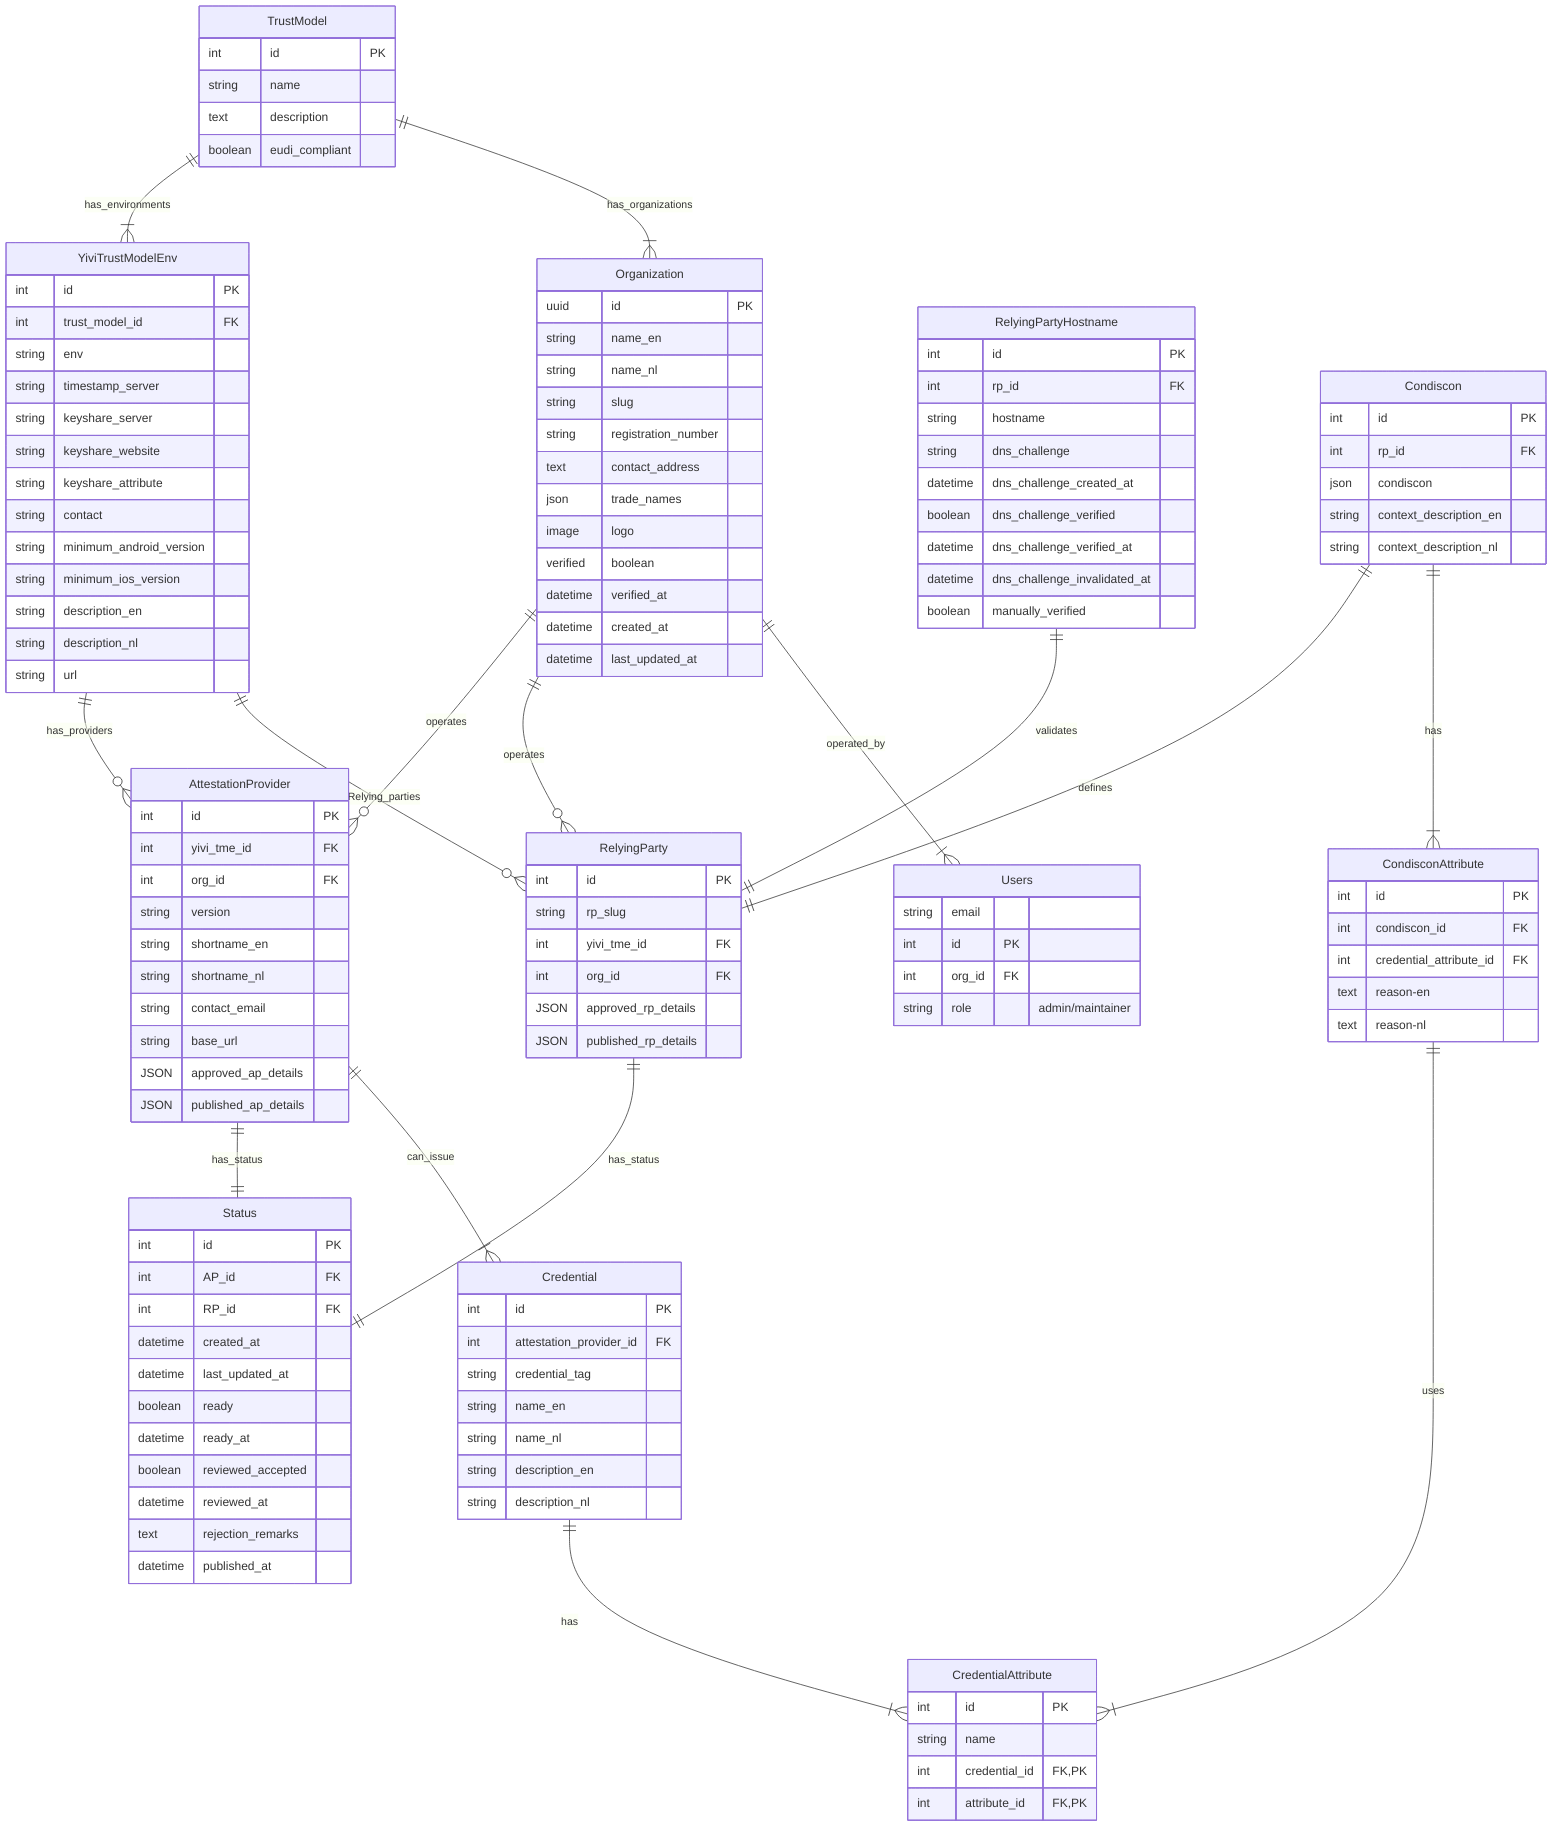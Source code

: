 erDiagram
    TrustModel ||--|{ YiviTrustModelEnv : "has_environments"
    TrustModel ||--|{ Organization : "has_organizations"
    YiviTrustModelEnv ||--o{ AttestationProvider : "has_providers"
    YiviTrustModelEnv ||--o{ RelyingParty : "has_Relying_parties"
    
    Organization ||--o{ AttestationProvider : "operates"
    Organization ||--o{ RelyingParty : "operates"
    Organization ||--|{ Users : "operated_by"
    
    AttestationProvider ||--|| Status : "has_status"
    RelyingParty ||--|| Status : "has_status"

                           
    RelyingPartyHostname ||--|| RelyingParty : "validates"
    
    Condiscon ||--|| RelyingParty : "defines"
    
    Condiscon ||--|{ CondisconAttribute : "has"
    CondisconAttribute ||--|{ CredentialAttribute : "uses"
    AttestationProvider ||--|{ Credential : "can_issue"
    Credential ||--|{ CredentialAttribute : "has"

    TrustModel {
        int id PK
        string name 
        text description
        boolean eudi_compliant
    }

    YiviTrustModelEnv {
        int id PK
        int trust_model_id FK
        string env
        string timestamp_server
        string keyshare_server
        string keyshare_website
        string keyshare_attribute
        string contact
        string minimum_android_version
        string minimum_ios_version
        string description_en
        string description_nl
        string url
    }
    
    AttestationProvider {
        int id PK
        int yivi_tme_id FK
        int org_id FK
        string version
        string shortname_en
        string shortname_nl
        string contact_email
        string base_url
        JSON approved_ap_details
        JSON published_ap_details
    }

    Credential {
        int id PK
        int attestation_provider_id FK
        string credential_tag
        string name_en
        string name_nl
        string description_en
        string description_nl
    }

    CredentialAttribute {
        int id PK
        string name
        int credential_id FK,PK
        int attribute_id FK,PK
    }

    CondisconAttribute {
        int id PK
        int condiscon_id FK
        int credential_attribute_id FK
        text reason-en
        text reason-nl

    }

    RelyingParty {
        int id PK
        string rp_slug
        int yivi_tme_id FK
        int org_id FK     
        JSON approved_rp_details
        JSON published_rp_details
    }

    Status {
        int id PK
        int AP_id FK
        int RP_id FK
        datetime created_at
        datetime last_updated_at
        boolean ready
        datetime ready_at
        boolean reviewed_accepted
        datetime reviewed_at
        text rejection_remarks
        datetime published_at
    }

    Organization {
        uuid id PK
        string name_en
        string name_nl
        string slug 
        string registration_number
        text contact_address
        json trade_names
        image logo
        verified boolean
        datetime verified_at 
        datetime created_at
        datetime last_updated_at
    }

    Users {
        string email
        int id PK
        int org_id FK
        string role "admin/maintainer"
    }

    RelyingPartyHostname {
        int id PK
        int rp_id FK
        string hostname
        string dns_challenge
        datetime dns_challenge_created_at
        boolean dns_challenge_verified
        datetime dns_challenge_verified_at
        datetime dns_challenge_invalidated_at
        boolean manually_verified
    }

    Condiscon {
        int id PK
        int rp_id FK
        json condiscon
        string context_description_en
        string context_description_nl
    }